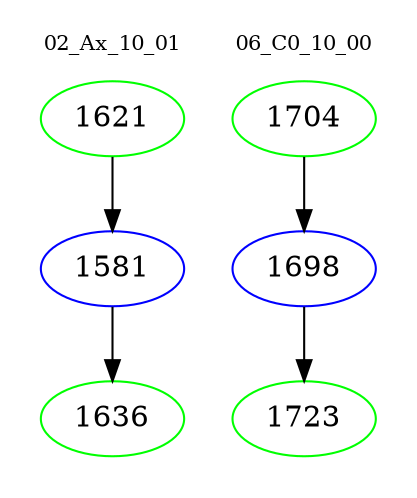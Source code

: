 digraph{
subgraph cluster_0 {
color = white
label = "02_Ax_10_01";
fontsize=10;
T0_1621 [label="1621", color="green"]
T0_1621 -> T0_1581 [color="black"]
T0_1581 [label="1581", color="blue"]
T0_1581 -> T0_1636 [color="black"]
T0_1636 [label="1636", color="green"]
}
subgraph cluster_1 {
color = white
label = "06_C0_10_00";
fontsize=10;
T1_1704 [label="1704", color="green"]
T1_1704 -> T1_1698 [color="black"]
T1_1698 [label="1698", color="blue"]
T1_1698 -> T1_1723 [color="black"]
T1_1723 [label="1723", color="green"]
}
}
